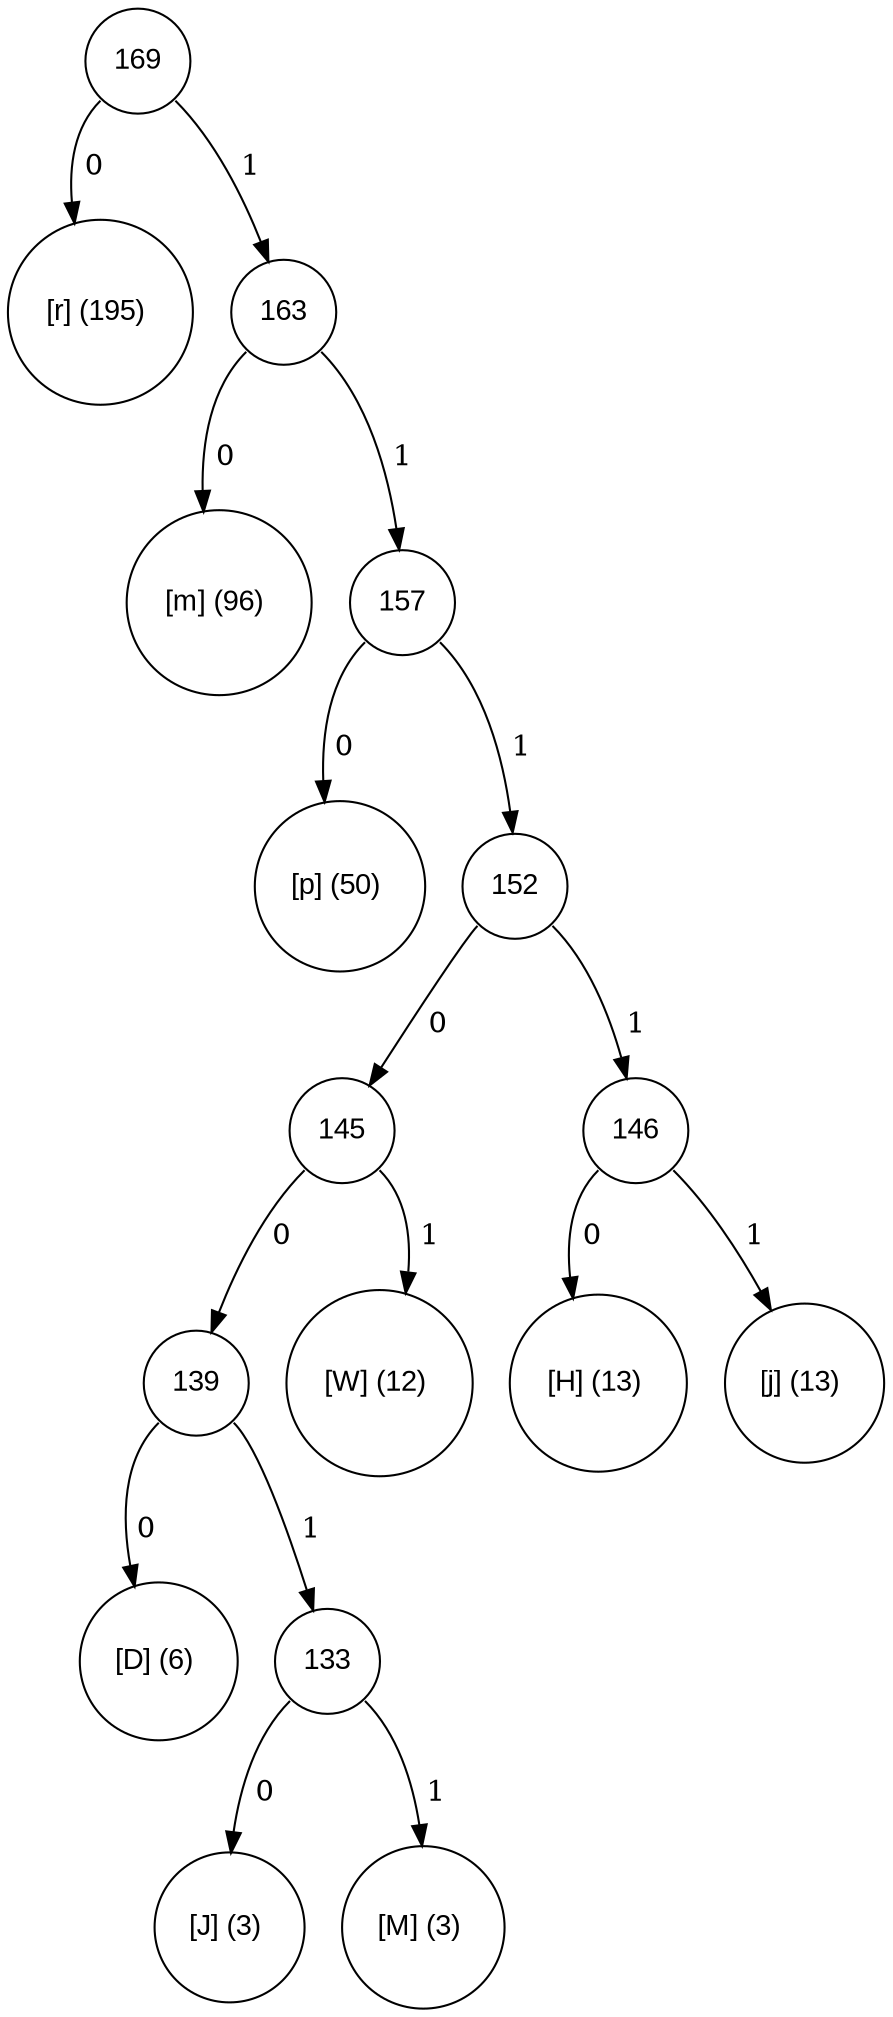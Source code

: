 digraph tree {
	node [fontname="Arial", shape="circle", width=0.5]; 

169:sw -> 114 [label = " 0"]; 
114 [label = "[r] (195) "]; 
169:se -> 163 [label = " 1"]; 
163 [label = "163"]; 
163:sw -> 109 [label = " 0"]; 
109 [label = "[m] (96) "]; 
163:se -> 157 [label = " 1"]; 
157 [label = "157"]; 
157:sw -> 112 [label = " 0"]; 
112 [label = "[p] (50) "]; 
157:se -> 152 [label = " 1"]; 
152 [label = "152"]; 
152:sw -> 145 [label = " 0"]; 
145 [label = "145"]; 
145:se -> 87 [label = " 1"]; 
87 [label = "[W] (12) "]; 
145:sw -> 139 [label = " 0"]; 
139 [label = "139"]; 
139:sw -> 68 [label = " 0"]; 
68 [label = "[D] (6) "]; 
139:se -> 133 [label = " 1"]; 
133 [label = "133"]; 
133:sw -> 74 [label = " 0"]; 
74 [label = "[J] (3) "]; 
133:se -> 77 [label = " 1"]; 
77 [label = "[M] (3) "]; 
152:se -> 146 [label = " 1"]; 
146 [label = "146"]; 
146:sw -> 72 [label = " 0"]; 
72 [label = "[H] (13) "]; 
146:se -> 106 [label = " 1"]; 
106 [label = "[j] (13) "]; 
}
